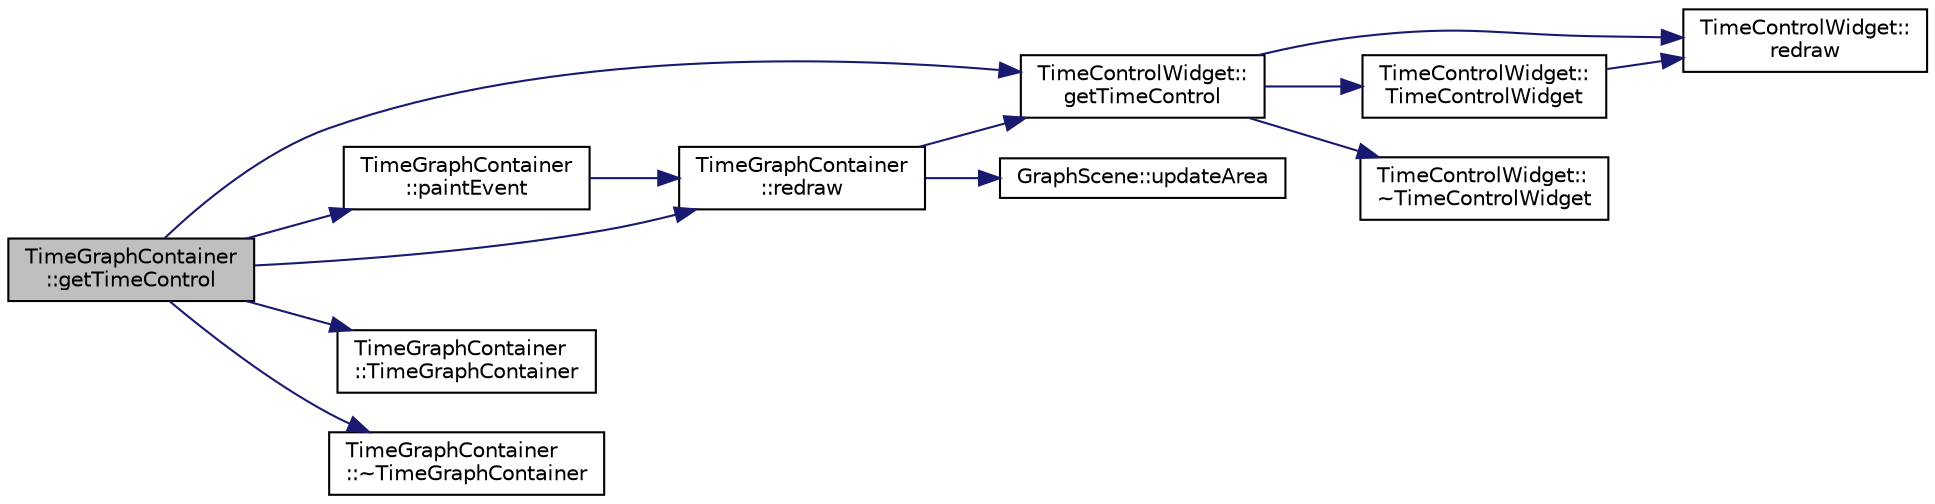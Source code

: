 digraph "TimeGraphContainer::getTimeControl"
{
 // INTERACTIVE_SVG=YES
  edge [fontname="Helvetica",fontsize="10",labelfontname="Helvetica",labelfontsize="10"];
  node [fontname="Helvetica",fontsize="10",shape=record];
  rankdir="LR";
  Node1 [label="TimeGraphContainer\l::getTimeControl",height=0.2,width=0.4,color="black", fillcolor="grey75", style="filled", fontcolor="black"];
  Node1 -> Node2 [color="midnightblue",fontsize="10",style="solid",fontname="Helvetica"];
  Node2 [label="TimeControlWidget::\lgetTimeControl",height=0.2,width=0.4,color="black", fillcolor="white", style="filled",URL="$d1/d32/class_time_control_widget.html#aed44d6738ff31a3bad8b4382b2bac2b9"];
  Node2 -> Node3 [color="midnightblue",fontsize="10",style="solid",fontname="Helvetica"];
  Node3 [label="TimeControlWidget::\lredraw",height=0.2,width=0.4,color="black", fillcolor="white", style="filled",URL="$d1/d32/class_time_control_widget.html#aed77c182a0644f1d768940d439ef08a0"];
  Node2 -> Node4 [color="midnightblue",fontsize="10",style="solid",fontname="Helvetica"];
  Node4 [label="TimeControlWidget::\lTimeControlWidget",height=0.2,width=0.4,color="black", fillcolor="white", style="filled",URL="$d1/d32/class_time_control_widget.html#a7be9bf645ce96ebd041b38c16d48c39c"];
  Node4 -> Node3 [color="midnightblue",fontsize="10",style="solid",fontname="Helvetica"];
  Node2 -> Node5 [color="midnightblue",fontsize="10",style="solid",fontname="Helvetica"];
  Node5 [label="TimeControlWidget::\l~TimeControlWidget",height=0.2,width=0.4,color="black", fillcolor="white", style="filled",URL="$d1/d32/class_time_control_widget.html#afe92650fcfffde7e9b36e3953c1f7fd3"];
  Node1 -> Node6 [color="midnightblue",fontsize="10",style="solid",fontname="Helvetica"];
  Node6 [label="TimeGraphContainer\l::paintEvent",height=0.2,width=0.4,color="black", fillcolor="white", style="filled",URL="$dd/d73/class_time_graph_container.html#a614be0d3367ca7b2c3cd22c819455990"];
  Node6 -> Node7 [color="midnightblue",fontsize="10",style="solid",fontname="Helvetica"];
  Node7 [label="TimeGraphContainer\l::redraw",height=0.2,width=0.4,color="black", fillcolor="white", style="filled",URL="$dd/d73/class_time_graph_container.html#a0b46c9b5cc1b0834b4663b7f297c212a"];
  Node7 -> Node8 [color="midnightblue",fontsize="10",style="solid",fontname="Helvetica"];
  Node8 [label="GraphScene::updateArea",height=0.2,width=0.4,color="black", fillcolor="white", style="filled",URL="$d3/d91/class_graph_scene.html#a49f6ea3e154f5e92590e5bc7ec1f0305"];
  Node7 -> Node2 [color="midnightblue",fontsize="10",style="solid",fontname="Helvetica"];
  Node1 -> Node7 [color="midnightblue",fontsize="10",style="solid",fontname="Helvetica"];
  Node1 -> Node9 [color="midnightblue",fontsize="10",style="solid",fontname="Helvetica"];
  Node9 [label="TimeGraphContainer\l::TimeGraphContainer",height=0.2,width=0.4,color="black", fillcolor="white", style="filled",URL="$dd/d73/class_time_graph_container.html#ad0174d310d364b104ed361be8fcb5254"];
  Node1 -> Node10 [color="midnightblue",fontsize="10",style="solid",fontname="Helvetica"];
  Node10 [label="TimeGraphContainer\l::~TimeGraphContainer",height=0.2,width=0.4,color="black", fillcolor="white", style="filled",URL="$dd/d73/class_time_graph_container.html#a70f1baf57ffc7b9198b4fff3afd6df0b"];
}

